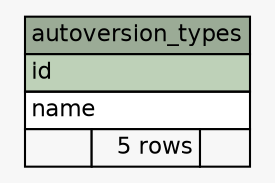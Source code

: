 // dot 2.16.1 on Linux 2.6.24-1-amd64
digraph "autoversion_types" {
  graph [
    rankdir="RL"
    bgcolor="#f7f7f7"
  ];
  node [
    fontname="Helvetica"
    fontsize="11"
    shape="plaintext"
  ];
  edge [
    arrowsize="0.8"
  ];
  "autoversion_types" [
    label=<
    <TABLE BORDER="0" CELLBORDER="1" CELLSPACING="0" BGCOLOR="#ffffff">
      <TR><TD PORT="autoversion_types.heading" COLSPAN="3" BGCOLOR="#9bab96" ALIGN="CENTER">autoversion_types</TD></TR>
      <TR><TD PORT="id" COLSPAN="3" BGCOLOR="#bed1b8" ALIGN="LEFT">id</TD></TR>
      <TR><TD PORT="name" COLSPAN="3" ALIGN="LEFT">name</TD></TR>
      <TR><TD ALIGN="LEFT" BGCOLOR="#f7f7f7">  </TD><TD ALIGN="RIGHT" BGCOLOR="#f7f7f7">5 rows</TD><TD ALIGN="RIGHT" BGCOLOR="#f7f7f7">  </TD></TR>
    </TABLE>>
    URL="tables/autoversion_types.html#"
    tooltip="autoversion_types"
  ];
}

